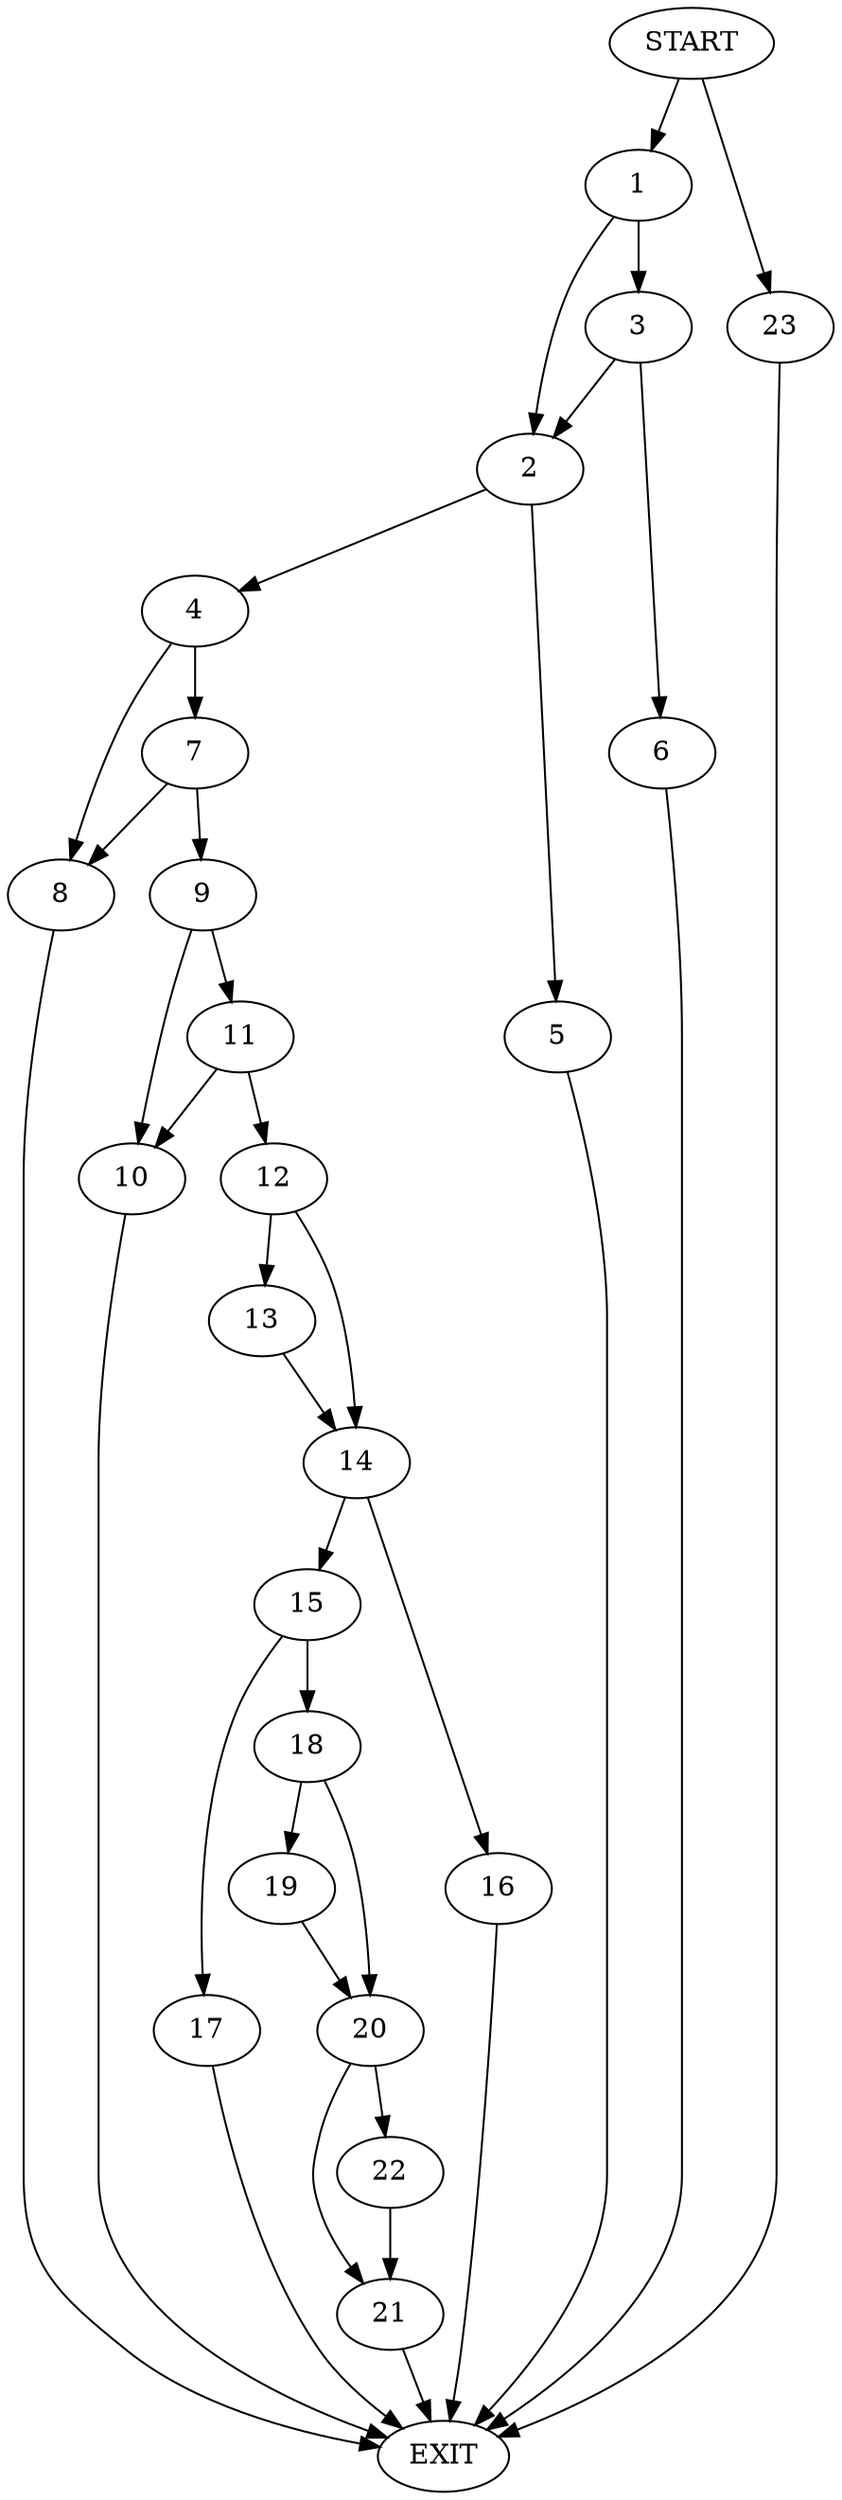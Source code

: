 digraph {
0 [label="START"]
24 [label="EXIT"]
0 -> 1
1 -> 2
1 -> 3
2 -> 4
2 -> 5
3 -> 2
3 -> 6
6 -> 24
4 -> 7
4 -> 8
5 -> 24
8 -> 24
7 -> 9
7 -> 8
9 -> 10
9 -> 11
11 -> 12
11 -> 10
10 -> 24
12 -> 13
12 -> 14
14 -> 15
14 -> 16
13 -> 14
16 -> 24
15 -> 17
15 -> 18
17 -> 24
18 -> 19
18 -> 20
20 -> 21
20 -> 22
19 -> 20
22 -> 21
21 -> 24
0 -> 23
23 -> 24
}
